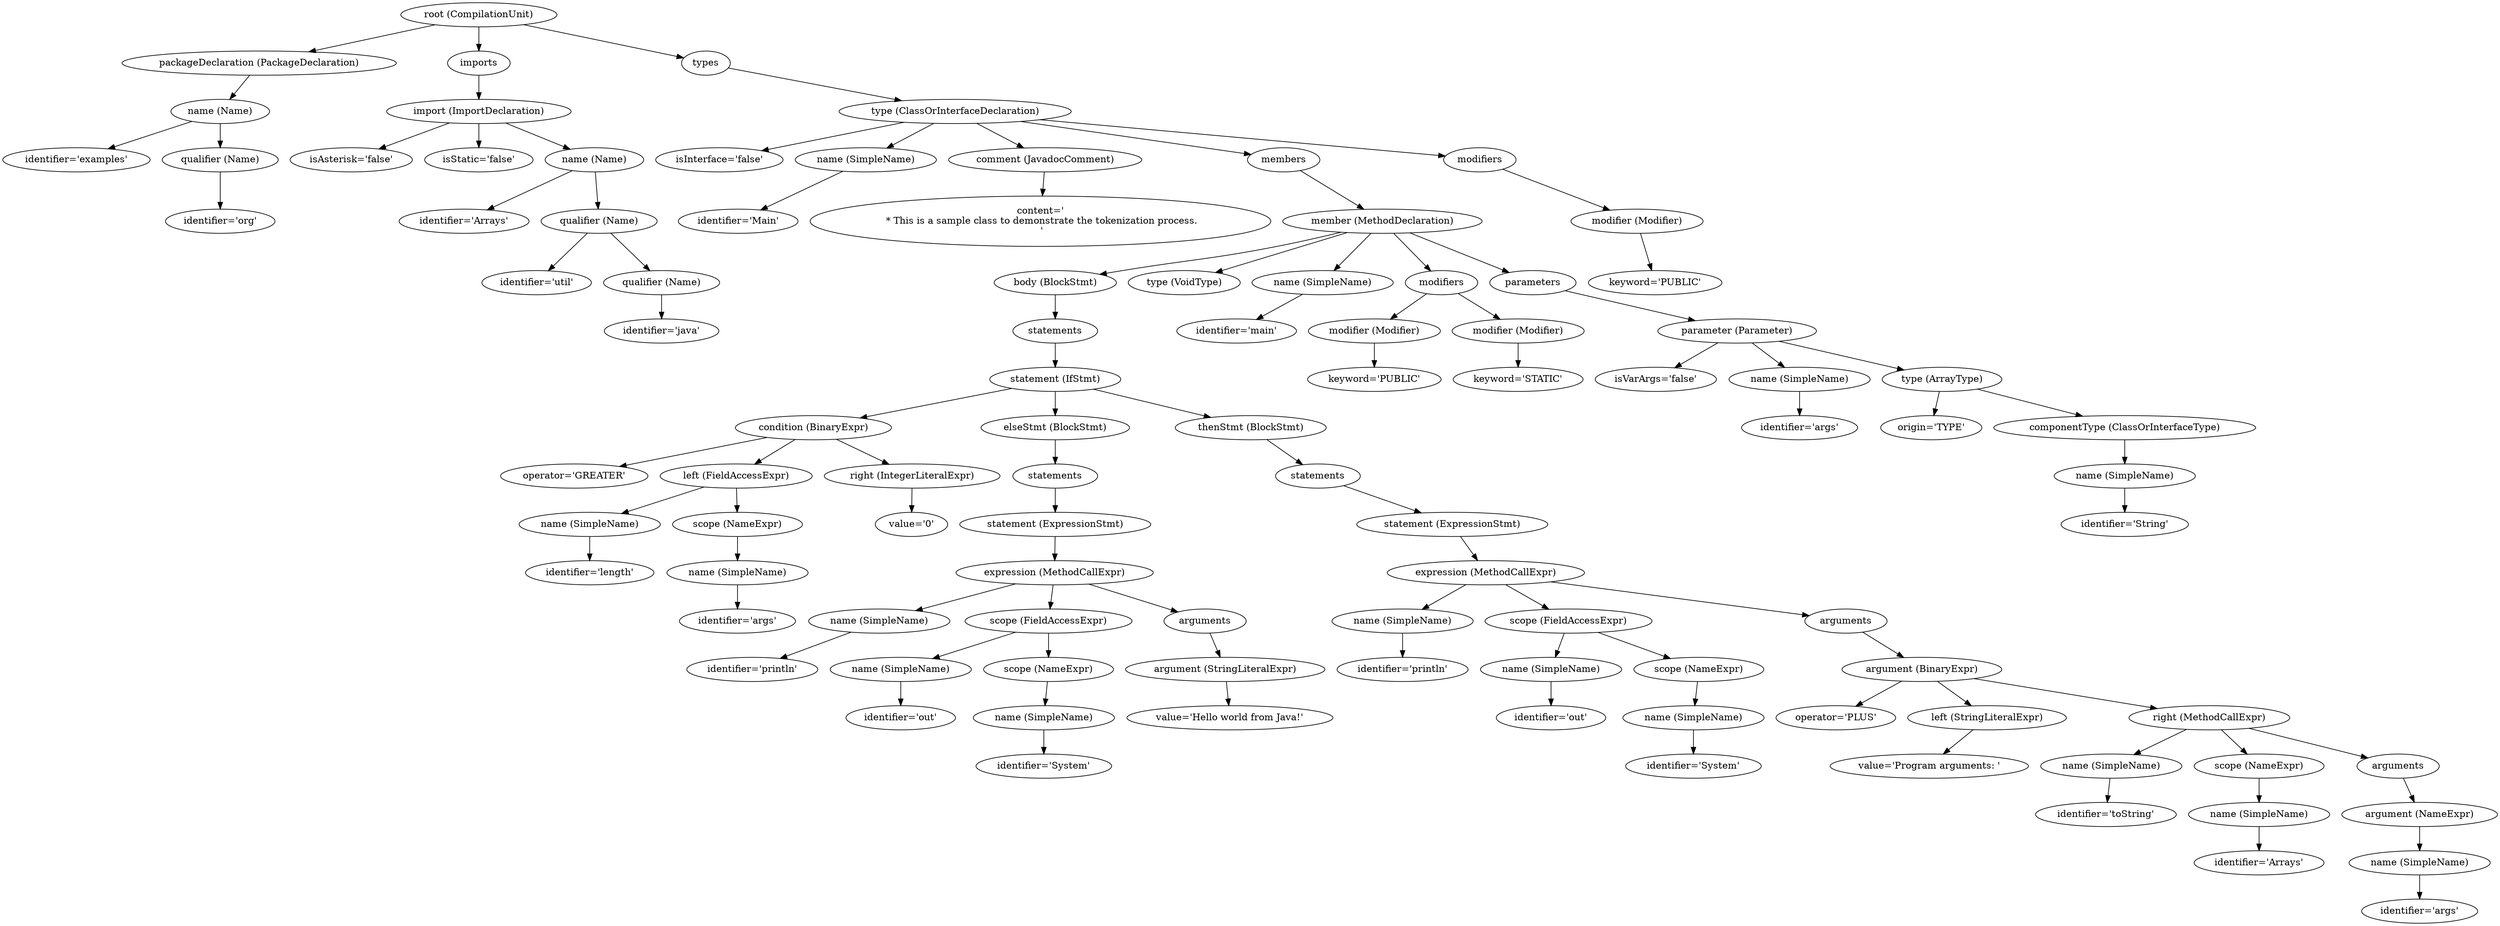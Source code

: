 // This is a Graphviz diagram - complete AST
digraph {
n0 [label="root (CompilationUnit)"];
n1 [label="packageDeclaration (PackageDeclaration)"];
n0 -> n1;
n2 [label="name (Name)"];
n1 -> n2;
n3 [label="identifier='examples'"];
n2 -> n3;
n4 [label="qualifier (Name)"];
n2 -> n4;
n5 [label="identifier='org'"];
n4 -> n5;
n6 [label="imports"];
n0 -> n6;
n7 [label="import (ImportDeclaration)"];
n6 -> n7;
n8 [label="isAsterisk='false'"];
n7 -> n8;
n9 [label="isStatic='false'"];
n7 -> n9;
n10 [label="name (Name)"];
n7 -> n10;
n11 [label="identifier='Arrays'"];
n10 -> n11;
n12 [label="qualifier (Name)"];
n10 -> n12;
n13 [label="identifier='util'"];
n12 -> n13;
n14 [label="qualifier (Name)"];
n12 -> n14;
n15 [label="identifier='java'"];
n14 -> n15;
n16 [label="types"];
n0 -> n16;
n17 [label="type (ClassOrInterfaceDeclaration)"];
n16 -> n17;
n18 [label="isInterface='false'"];
n17 -> n18;
n19 [label="name (SimpleName)"];
n17 -> n19;
n20 [label="identifier='Main'"];
n19 -> n20;
n21 [label="comment (JavadocComment)"];
n17 -> n21;
n22 [label="content='
 * This is a sample class to demonstrate the tokenization process.
 '"];
n21 -> n22;
n23 [label="members"];
n17 -> n23;
n24 [label="member (MethodDeclaration)"];
n23 -> n24;
n25 [label="body (BlockStmt)"];
n24 -> n25;
n26 [label="statements"];
n25 -> n26;
n27 [label="statement (IfStmt)"];
n26 -> n27;
n28 [label="condition (BinaryExpr)"];
n27 -> n28;
n29 [label="operator='GREATER'"];
n28 -> n29;
n30 [label="left (FieldAccessExpr)"];
n28 -> n30;
n31 [label="name (SimpleName)"];
n30 -> n31;
n32 [label="identifier='length'"];
n31 -> n32;
n33 [label="scope (NameExpr)"];
n30 -> n33;
n34 [label="name (SimpleName)"];
n33 -> n34;
n35 [label="identifier='args'"];
n34 -> n35;
n36 [label="right (IntegerLiteralExpr)"];
n28 -> n36;
n37 [label="value='0'"];
n36 -> n37;
n38 [label="elseStmt (BlockStmt)"];
n27 -> n38;
n39 [label="statements"];
n38 -> n39;
n40 [label="statement (ExpressionStmt)"];
n39 -> n40;
n41 [label="expression (MethodCallExpr)"];
n40 -> n41;
n42 [label="name (SimpleName)"];
n41 -> n42;
n43 [label="identifier='println'"];
n42 -> n43;
n44 [label="scope (FieldAccessExpr)"];
n41 -> n44;
n45 [label="name (SimpleName)"];
n44 -> n45;
n46 [label="identifier='out'"];
n45 -> n46;
n47 [label="scope (NameExpr)"];
n44 -> n47;
n48 [label="name (SimpleName)"];
n47 -> n48;
n49 [label="identifier='System'"];
n48 -> n49;
n50 [label="arguments"];
n41 -> n50;
n51 [label="argument (StringLiteralExpr)"];
n50 -> n51;
n52 [label="value='Hello world from Java!'"];
n51 -> n52;
n53 [label="thenStmt (BlockStmt)"];
n27 -> n53;
n54 [label="statements"];
n53 -> n54;
n55 [label="statement (ExpressionStmt)"];
n54 -> n55;
n56 [label="expression (MethodCallExpr)"];
n55 -> n56;
n57 [label="name (SimpleName)"];
n56 -> n57;
n58 [label="identifier='println'"];
n57 -> n58;
n59 [label="scope (FieldAccessExpr)"];
n56 -> n59;
n60 [label="name (SimpleName)"];
n59 -> n60;
n61 [label="identifier='out'"];
n60 -> n61;
n62 [label="scope (NameExpr)"];
n59 -> n62;
n63 [label="name (SimpleName)"];
n62 -> n63;
n64 [label="identifier='System'"];
n63 -> n64;
n65 [label="arguments"];
n56 -> n65;
n66 [label="argument (BinaryExpr)"];
n65 -> n66;
n67 [label="operator='PLUS'"];
n66 -> n67;
n68 [label="left (StringLiteralExpr)"];
n66 -> n68;
n69 [label="value='Program arguments: '"];
n68 -> n69;
n70 [label="right (MethodCallExpr)"];
n66 -> n70;
n71 [label="name (SimpleName)"];
n70 -> n71;
n72 [label="identifier='toString'"];
n71 -> n72;
n73 [label="scope (NameExpr)"];
n70 -> n73;
n74 [label="name (SimpleName)"];
n73 -> n74;
n75 [label="identifier='Arrays'"];
n74 -> n75;
n76 [label="arguments"];
n70 -> n76;
n77 [label="argument (NameExpr)"];
n76 -> n77;
n78 [label="name (SimpleName)"];
n77 -> n78;
n79 [label="identifier='args'"];
n78 -> n79;
n80 [label="type (VoidType)"];
n24 -> n80;
n81 [label="name (SimpleName)"];
n24 -> n81;
n82 [label="identifier='main'"];
n81 -> n82;
n83 [label="modifiers"];
n24 -> n83;
n84 [label="modifier (Modifier)"];
n83 -> n84;
n85 [label="keyword='PUBLIC'"];
n84 -> n85;
n86 [label="modifier (Modifier)"];
n83 -> n86;
n87 [label="keyword='STATIC'"];
n86 -> n87;
n88 [label="parameters"];
n24 -> n88;
n89 [label="parameter (Parameter)"];
n88 -> n89;
n90 [label="isVarArgs='false'"];
n89 -> n90;
n91 [label="name (SimpleName)"];
n89 -> n91;
n92 [label="identifier='args'"];
n91 -> n92;
n93 [label="type (ArrayType)"];
n89 -> n93;
n94 [label="origin='TYPE'"];
n93 -> n94;
n95 [label="componentType (ClassOrInterfaceType)"];
n93 -> n95;
n96 [label="name (SimpleName)"];
n95 -> n96;
n97 [label="identifier='String'"];
n96 -> n97;
n98 [label="modifiers"];
n17 -> n98;
n99 [label="modifier (Modifier)"];
n98 -> n99;
n100 [label="keyword='PUBLIC'"];
n99 -> n100;
}